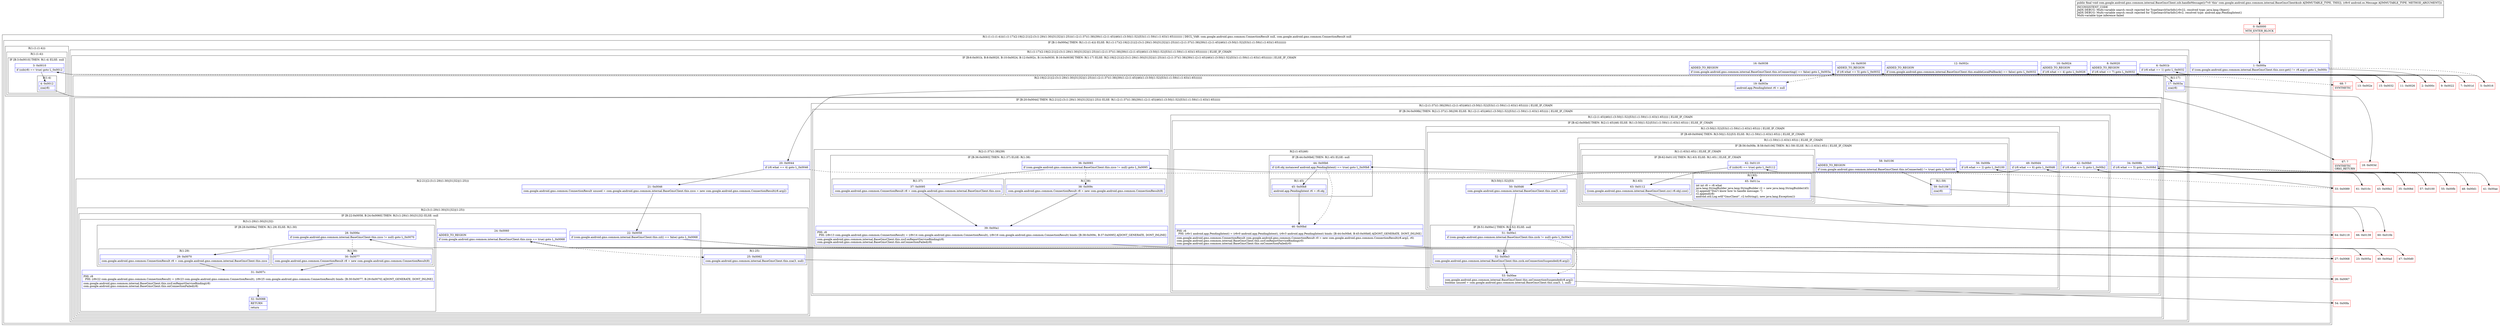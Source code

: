 digraph "CFG forcom.google.android.gms.common.internal.BaseGmsClient.zzb.handleMessage(Landroid\/os\/Message;)V" {
subgraph cluster_Region_1841438400 {
label = "R(1:(1:(1:(1:4)))(1:(1:17)(2:19|(2:21|(2:(3:(1:29)(1:30)|31|32)|(1:25)))(1:(2:(1:37)(1:38)|39)(1:(2:(1:45)|46)(1:(3:50|(1:52)|53)(1:(1:59)(1:(1:63)(1:65))))))))) | DECL_VAR: com.google.android.gms.common.ConnectionResult null, com.google.android.gms.common.ConnectionResult null\l";
node [shape=record,color=blue];
subgraph cluster_IfRegion_2110771232 {
label = "IF [B:1:0x000a] THEN: R(1:(1:(1:4))) ELSE: R(1:(1:17)(2:19|(2:21|(2:(3:(1:29)(1:30)|31|32)|(1:25)))(1:(2:(1:37)(1:38)|39)(1:(2:(1:45)|46)(1:(3:50|(1:52)|53)(1:(1:59)(1:(1:63)(1:65))))))))";
node [shape=record,color=blue];
Node_1 [shape=record,label="{1\:\ 0x000a|if (com.google.android.gms.common.internal.BaseGmsClient.this.zzcr.get() != r8.arg1) goto L_0x000c\l}"];
subgraph cluster_Region_7199868 {
label = "R(1:(1:(1:4)))";
node [shape=record,color=blue];
subgraph cluster_Region_1627283584 {
label = "R(1:(1:4))";
node [shape=record,color=blue];
subgraph cluster_IfRegion_490165825 {
label = "IF [B:3:0x0010] THEN: R(1:4) ELSE: null";
node [shape=record,color=blue];
Node_3 [shape=record,label="{3\:\ 0x0010|if (zzb(r8) == true) goto L_0x0012\l}"];
subgraph cluster_Region_519752471 {
label = "R(1:4)";
node [shape=record,color=blue];
Node_4 [shape=record,label="{4\:\ 0x0012|zza(r8)\l}"];
}
}
}
}
subgraph cluster_Region_1889168008 {
label = "R(1:(1:17)(2:19|(2:21|(2:(3:(1:29)(1:30)|31|32)|(1:25)))(1:(2:(1:37)(1:38)|39)(1:(2:(1:45)|46)(1:(3:50|(1:52)|53)(1:(1:59)(1:(1:63)(1:65)))))))) | ELSE_IF_CHAIN\l";
node [shape=record,color=blue];
subgraph cluster_IfRegion_1668546171 {
label = "IF [B:6:0x001b, B:8:0x0020, B:10:0x0024, B:12:0x002c, B:14:0x0030, B:16:0x0038] THEN: R(1:17) ELSE: R(2:19|(2:21|(2:(3:(1:29)(1:30)|31|32)|(1:25)))(1:(2:(1:37)(1:38)|39)(1:(2:(1:45)|46)(1:(3:50|(1:52)|53)(1:(1:59)(1:(1:63)(1:65))))))) | ELSE_IF_CHAIN\l";
node [shape=record,color=blue];
Node_6 [shape=record,label="{6\:\ 0x001b|if (r8.what == 1) goto L_0x0032\l}"];
Node_8 [shape=record,label="{8\:\ 0x0020|ADDED_TO_REGION\l|if (r8.what == 7) goto L_0x0032\l}"];
Node_10 [shape=record,label="{10\:\ 0x0024|ADDED_TO_REGION\l|if (r8.what == 4) goto L_0x0026\l}"];
Node_12 [shape=record,label="{12\:\ 0x002c|ADDED_TO_REGION\l|if (com.google.android.gms.common.internal.BaseGmsClient.this.enableLocalFallback() == false) goto L_0x0032\l}"];
Node_14 [shape=record,label="{14\:\ 0x0030|ADDED_TO_REGION\l|if (r8.what == 5) goto L_0x0032\l}"];
Node_16 [shape=record,label="{16\:\ 0x0038|ADDED_TO_REGION\l|if (com.google.android.gms.common.internal.BaseGmsClient.this.isConnecting() == false) goto L_0x003a\l}"];
subgraph cluster_Region_1146169610 {
label = "R(1:17)";
node [shape=record,color=blue];
Node_17 [shape=record,label="{17\:\ 0x003a|zza(r8)\l}"];
}
subgraph cluster_Region_1948083036 {
label = "R(2:19|(2:21|(2:(3:(1:29)(1:30)|31|32)|(1:25)))(1:(2:(1:37)(1:38)|39)(1:(2:(1:45)|46)(1:(3:50|(1:52)|53)(1:(1:59)(1:(1:63)(1:65)))))))";
node [shape=record,color=blue];
Node_19 [shape=record,label="{19\:\ 0x003e|android.app.PendingIntent r6 = null\l}"];
subgraph cluster_IfRegion_213639396 {
label = "IF [B:20:0x0044] THEN: R(2:21|(2:(3:(1:29)(1:30)|31|32)|(1:25))) ELSE: R(1:(2:(1:37)(1:38)|39)(1:(2:(1:45)|46)(1:(3:50|(1:52)|53)(1:(1:59)(1:(1:63)(1:65))))))";
node [shape=record,color=blue];
Node_20 [shape=record,label="{20\:\ 0x0044|if (r8.what == 4) goto L_0x0046\l}"];
subgraph cluster_Region_802559441 {
label = "R(2:21|(2:(3:(1:29)(1:30)|31|32)|(1:25)))";
node [shape=record,color=blue];
Node_21 [shape=record,label="{21\:\ 0x0046|com.google.android.gms.common.ConnectionResult unused = com.google.android.gms.common.internal.BaseGmsClient.this.zzco = new com.google.android.gms.common.ConnectionResult(r8.arg2)\l}"];
subgraph cluster_Region_1403696758 {
label = "R(2:(3:(1:29)(1:30)|31|32)|(1:25))";
node [shape=record,color=blue];
subgraph cluster_IfRegion_520014960 {
label = "IF [B:22:0x0058, B:24:0x0060] THEN: R(3:(1:29)(1:30)|31|32) ELSE: null";
node [shape=record,color=blue];
Node_22 [shape=record,label="{22\:\ 0x0058|if (com.google.android.gms.common.internal.BaseGmsClient.this.zzl() == false) goto L_0x0068\l}"];
Node_24 [shape=record,label="{24\:\ 0x0060|ADDED_TO_REGION\l|if (com.google.android.gms.common.internal.BaseGmsClient.this.zzcp == true) goto L_0x0068\l}"];
subgraph cluster_Region_1293001611 {
label = "R(3:(1:29)(1:30)|31|32)";
node [shape=record,color=blue];
subgraph cluster_IfRegion_1391877989 {
label = "IF [B:28:0x006e] THEN: R(1:29) ELSE: R(1:30)";
node [shape=record,color=blue];
Node_28 [shape=record,label="{28\:\ 0x006e|if (com.google.android.gms.common.internal.BaseGmsClient.this.zzco != null) goto L_0x0070\l}"];
subgraph cluster_Region_1864269866 {
label = "R(1:29)";
node [shape=record,color=blue];
Node_29 [shape=record,label="{29\:\ 0x0070|com.google.android.gms.common.ConnectionResult r8 = com.google.android.gms.common.internal.BaseGmsClient.this.zzco\l}"];
}
subgraph cluster_Region_4610383 {
label = "R(1:30)";
node [shape=record,color=blue];
Node_30 [shape=record,label="{30\:\ 0x0077|com.google.android.gms.common.ConnectionResult r8 = new com.google.android.gms.common.ConnectionResult(8)\l}"];
}
}
Node_31 [shape=record,label="{31\:\ 0x007c|PHI: r8 \l  PHI: (r8v22 com.google.android.gms.common.ConnectionResult) = (r8v23 com.google.android.gms.common.ConnectionResult), (r8v25 com.google.android.gms.common.ConnectionResult) binds: [B:30:0x0077, B:29:0x0070] A[DONT_GENERATE, DONT_INLINE]\l|com.google.android.gms.common.internal.BaseGmsClient.this.zzcf.onReportServiceBinding(r8)\lcom.google.android.gms.common.internal.BaseGmsClient.this.onConnectionFailed(r8)\l}"];
Node_32 [shape=record,label="{32\:\ 0x0088|RETURN\l|return\l}"];
}
}
subgraph cluster_Region_1416186443 {
label = "R(1:25)";
node [shape=record,color=blue];
Node_25 [shape=record,label="{25\:\ 0x0062|com.google.android.gms.common.internal.BaseGmsClient.this.zza(3, null)\l}"];
}
}
}
subgraph cluster_Region_1016889850 {
label = "R(1:(2:(1:37)(1:38)|39)(1:(2:(1:45)|46)(1:(3:50|(1:52)|53)(1:(1:59)(1:(1:63)(1:65)))))) | ELSE_IF_CHAIN\l";
node [shape=record,color=blue];
subgraph cluster_IfRegion_2094096409 {
label = "IF [B:34:0x008b] THEN: R(2:(1:37)(1:38)|39) ELSE: R(1:(2:(1:45)|46)(1:(3:50|(1:52)|53)(1:(1:59)(1:(1:63)(1:65))))) | ELSE_IF_CHAIN\l";
node [shape=record,color=blue];
Node_34 [shape=record,label="{34\:\ 0x008b|if (r8.what == 5) goto L_0x008d\l}"];
subgraph cluster_Region_473695633 {
label = "R(2:(1:37)(1:38)|39)";
node [shape=record,color=blue];
subgraph cluster_IfRegion_43593551 {
label = "IF [B:36:0x0093] THEN: R(1:37) ELSE: R(1:38)";
node [shape=record,color=blue];
Node_36 [shape=record,label="{36\:\ 0x0093|if (com.google.android.gms.common.internal.BaseGmsClient.this.zzco != null) goto L_0x0095\l}"];
subgraph cluster_Region_53944256 {
label = "R(1:37)";
node [shape=record,color=blue];
Node_37 [shape=record,label="{37\:\ 0x0095|com.google.android.gms.common.ConnectionResult r8 = com.google.android.gms.common.internal.BaseGmsClient.this.zzco\l}"];
}
subgraph cluster_Region_1335851228 {
label = "R(1:38)";
node [shape=record,color=blue];
Node_38 [shape=record,label="{38\:\ 0x009c|com.google.android.gms.common.ConnectionResult r8 = new com.google.android.gms.common.ConnectionResult(8)\l}"];
}
}
Node_39 [shape=record,label="{39\:\ 0x00a1|PHI: r8 \l  PHI: (r8v13 com.google.android.gms.common.ConnectionResult) = (r8v14 com.google.android.gms.common.ConnectionResult), (r8v16 com.google.android.gms.common.ConnectionResult) binds: [B:38:0x009c, B:37:0x0095] A[DONT_GENERATE, DONT_INLINE]\l|com.google.android.gms.common.internal.BaseGmsClient.this.zzcf.onReportServiceBinding(r8)\lcom.google.android.gms.common.internal.BaseGmsClient.this.onConnectionFailed(r8)\l}"];
}
subgraph cluster_Region_1515388343 {
label = "R(1:(2:(1:45)|46)(1:(3:50|(1:52)|53)(1:(1:59)(1:(1:63)(1:65))))) | ELSE_IF_CHAIN\l";
node [shape=record,color=blue];
subgraph cluster_IfRegion_771006284 {
label = "IF [B:42:0x00b0] THEN: R(2:(1:45)|46) ELSE: R(1:(3:50|(1:52)|53)(1:(1:59)(1:(1:63)(1:65)))) | ELSE_IF_CHAIN\l";
node [shape=record,color=blue];
Node_42 [shape=record,label="{42\:\ 0x00b0|if (r8.what == 3) goto L_0x00b2\l}"];
subgraph cluster_Region_554978509 {
label = "R(2:(1:45)|46)";
node [shape=record,color=blue];
subgraph cluster_IfRegion_1360533486 {
label = "IF [B:44:0x00b6] THEN: R(1:45) ELSE: null";
node [shape=record,color=blue];
Node_44 [shape=record,label="{44\:\ 0x00b6|if ((r8.obj instanceof android.app.PendingIntent) == true) goto L_0x00b8\l}"];
subgraph cluster_Region_1970745973 {
label = "R(1:45)";
node [shape=record,color=blue];
Node_45 [shape=record,label="{45\:\ 0x00b8|android.app.PendingIntent r6 = r8.obj\l}"];
}
}
Node_46 [shape=record,label="{46\:\ 0x00bd|PHI: r6 \l  PHI: (r6v1 android.app.PendingIntent) = (r6v0 android.app.PendingIntent), (r6v3 android.app.PendingIntent) binds: [B:44:0x00b6, B:45:0x00b8] A[DONT_GENERATE, DONT_INLINE]\l|com.google.android.gms.common.ConnectionResult com.google.android.gms.common.ConnectionResult r0 = new com.google.android.gms.common.ConnectionResult(r8.arg2, r6)\lcom.google.android.gms.common.internal.BaseGmsClient.this.zzcf.onReportServiceBinding(r0)\lcom.google.android.gms.common.internal.BaseGmsClient.this.onConnectionFailed(r0)\l}"];
}
subgraph cluster_Region_447785429 {
label = "R(1:(3:50|(1:52)|53)(1:(1:59)(1:(1:63)(1:65)))) | ELSE_IF_CHAIN\l";
node [shape=record,color=blue];
subgraph cluster_IfRegion_1463963761 {
label = "IF [B:49:0x00d4] THEN: R(3:50|(1:52)|53) ELSE: R(1:(1:59)(1:(1:63)(1:65))) | ELSE_IF_CHAIN\l";
node [shape=record,color=blue];
Node_49 [shape=record,label="{49\:\ 0x00d4|if (r8.what == 6) goto L_0x00d6\l}"];
subgraph cluster_Region_1581624106 {
label = "R(3:50|(1:52)|53)";
node [shape=record,color=blue];
Node_50 [shape=record,label="{50\:\ 0x00d6|com.google.android.gms.common.internal.BaseGmsClient.this.zza(5, null)\l}"];
subgraph cluster_IfRegion_1332961387 {
label = "IF [B:51:0x00e1] THEN: R(1:52) ELSE: null";
node [shape=record,color=blue];
Node_51 [shape=record,label="{51\:\ 0x00e1|if (com.google.android.gms.common.internal.BaseGmsClient.this.zzck != null) goto L_0x00e3\l}"];
subgraph cluster_Region_1343391313 {
label = "R(1:52)";
node [shape=record,color=blue];
Node_52 [shape=record,label="{52\:\ 0x00e3|com.google.android.gms.common.internal.BaseGmsClient.this.zzck.onConnectionSuspended(r8.arg2)\l}"];
}
}
Node_53 [shape=record,label="{53\:\ 0x00ee|com.google.android.gms.common.internal.BaseGmsClient.this.onConnectionSuspended(r8.arg2)\lboolean unused = com.google.android.gms.common.internal.BaseGmsClient.this.zza(5, 1, null)\l}"];
}
subgraph cluster_Region_362190330 {
label = "R(1:(1:59)(1:(1:63)(1:65))) | ELSE_IF_CHAIN\l";
node [shape=record,color=blue];
subgraph cluster_IfRegion_1727623321 {
label = "IF [B:56:0x00fe, B:58:0x0106] THEN: R(1:59) ELSE: R(1:(1:63)(1:65)) | ELSE_IF_CHAIN\l";
node [shape=record,color=blue];
Node_56 [shape=record,label="{56\:\ 0x00fe|if (r8.what == 2) goto L_0x0100\l}"];
Node_58 [shape=record,label="{58\:\ 0x0106|ADDED_TO_REGION\l|if (com.google.android.gms.common.internal.BaseGmsClient.this.isConnected() != true) goto L_0x0108\l}"];
subgraph cluster_Region_853357589 {
label = "R(1:59)";
node [shape=record,color=blue];
Node_59 [shape=record,label="{59\:\ 0x0108|zza(r8)\l}"];
}
subgraph cluster_Region_1983454225 {
label = "R(1:(1:63)(1:65)) | ELSE_IF_CHAIN\l";
node [shape=record,color=blue];
subgraph cluster_IfRegion_1470201449 {
label = "IF [B:62:0x0110] THEN: R(1:63) ELSE: R(1:65) | ELSE_IF_CHAIN\l";
node [shape=record,color=blue];
Node_62 [shape=record,label="{62\:\ 0x0110|if (zzb(r8) == true) goto L_0x0112\l}"];
subgraph cluster_Region_2054271420 {
label = "R(1:63)";
node [shape=record,color=blue];
Node_63 [shape=record,label="{63\:\ 0x0112|((com.google.android.gms.common.internal.BaseGmsClient.zzc) r8.obj).zzo()\l}"];
}
subgraph cluster_Region_1351083539 {
label = "R(1:65)";
node [shape=record,color=blue];
Node_65 [shape=record,label="{65\:\ 0x011a|int int r8 = r8.what\ljava.lang.StringBuilder java.lang.StringBuilder r2 = new java.lang.StringBuilder(45)\lr2.append(\"Don't know how to handle message: \")\lr2.append(r8)\landroid.util.Log.wtf(\"GmsClient\", r2.toString(), new java.lang.Exception())\l}"];
}
}
}
}
}
}
}
}
}
}
}
}
}
}
}
}
}
Node_0 [shape=record,color=red,label="{0\:\ 0x0000|MTH_ENTER_BLOCK\l}"];
Node_2 [shape=record,color=red,label="{2\:\ 0x000c}"];
Node_5 [shape=record,color=red,label="{5\:\ 0x0016}"];
Node_7 [shape=record,color=red,label="{7\:\ 0x001d}"];
Node_9 [shape=record,color=red,label="{9\:\ 0x0022}"];
Node_11 [shape=record,color=red,label="{11\:\ 0x0026}"];
Node_13 [shape=record,color=red,label="{13\:\ 0x002e}"];
Node_15 [shape=record,color=red,label="{15\:\ 0x0032}"];
Node_18 [shape=record,color=red,label="{18\:\ 0x003d}"];
Node_23 [shape=record,color=red,label="{23\:\ 0x005a}"];
Node_26 [shape=record,color=red,label="{26\:\ 0x0067}"];
Node_27 [shape=record,color=red,label="{27\:\ 0x0068}"];
Node_33 [shape=record,color=red,label="{33\:\ 0x0089}"];
Node_35 [shape=record,color=red,label="{35\:\ 0x008d}"];
Node_40 [shape=record,color=red,label="{40\:\ 0x00ad}"];
Node_41 [shape=record,color=red,label="{41\:\ 0x00ae}"];
Node_43 [shape=record,color=red,label="{43\:\ 0x00b2}"];
Node_47 [shape=record,color=red,label="{47\:\ 0x00d0}"];
Node_48 [shape=record,color=red,label="{48\:\ 0x00d1}"];
Node_54 [shape=record,color=red,label="{54\:\ 0x00fa}"];
Node_55 [shape=record,color=red,label="{55\:\ 0x00fb}"];
Node_57 [shape=record,color=red,label="{57\:\ 0x0100}"];
Node_60 [shape=record,color=red,label="{60\:\ 0x010b}"];
Node_61 [shape=record,color=red,label="{61\:\ 0x010c}"];
Node_64 [shape=record,color=red,label="{64\:\ 0x0119}"];
Node_66 [shape=record,color=red,label="{66\:\ 0x0139}"];
Node_67 [shape=record,color=red,label="{67\:\ ?|SYNTHETIC\lORIG_RETURN\l}"];
Node_68 [shape=record,color=red,label="{68\:\ ?|SYNTHETIC\l}"];
MethodNode[shape=record,label="{public final void com.google.android.gms.common.internal.BaseGmsClient.zzb.handleMessage((r7v0 'this' com.google.android.gms.common.internal.BaseGmsClient$zzb A[IMMUTABLE_TYPE, THIS]), (r8v0 android.os.Message A[IMMUTABLE_TYPE, METHOD_ARGUMENT]))  | INCONSISTENT_CODE\lJADX DEBUG: Multi\-variable search result rejected for TypeSearchVarInfo\{r0v22, resolved type: java.lang.Object\}\lJADX DEBUG: Multi\-variable search result rejected for TypeSearchVarInfo\{r6v2, resolved type: android.app.PendingIntent\}\lMulti\-variable type inference failed\l}"];
MethodNode -> Node_0;
Node_1 -> Node_2;
Node_1 -> Node_5[style=dashed];
Node_3 -> Node_4;
Node_3 -> Node_68[style=dashed];
Node_4 -> Node_67;
Node_6 -> Node_7[style=dashed];
Node_6 -> Node_15;
Node_8 -> Node_9[style=dashed];
Node_8 -> Node_15;
Node_10 -> Node_11;
Node_10 -> Node_13[style=dashed];
Node_12 -> Node_13[style=dashed];
Node_12 -> Node_15;
Node_14 -> Node_15;
Node_14 -> Node_19[style=dashed];
Node_16 -> Node_17;
Node_16 -> Node_19[style=dashed];
Node_17 -> Node_18;
Node_19 -> Node_20;
Node_20 -> Node_21;
Node_20 -> Node_33[style=dashed];
Node_21 -> Node_22;
Node_22 -> Node_23[style=dashed];
Node_22 -> Node_27;
Node_24 -> Node_25[style=dashed];
Node_24 -> Node_27;
Node_28 -> Node_29;
Node_28 -> Node_30[style=dashed];
Node_29 -> Node_31;
Node_30 -> Node_31;
Node_31 -> Node_32;
Node_25 -> Node_26;
Node_34 -> Node_35;
Node_34 -> Node_41[style=dashed];
Node_36 -> Node_37;
Node_36 -> Node_38[style=dashed];
Node_37 -> Node_39;
Node_38 -> Node_39;
Node_39 -> Node_40;
Node_42 -> Node_43;
Node_42 -> Node_48[style=dashed];
Node_44 -> Node_45;
Node_44 -> Node_46[style=dashed];
Node_45 -> Node_46;
Node_46 -> Node_47;
Node_49 -> Node_50;
Node_49 -> Node_55[style=dashed];
Node_50 -> Node_51;
Node_51 -> Node_52;
Node_51 -> Node_53[style=dashed];
Node_52 -> Node_53;
Node_53 -> Node_54;
Node_56 -> Node_57;
Node_56 -> Node_61[style=dashed];
Node_58 -> Node_59;
Node_58 -> Node_61[style=dashed];
Node_59 -> Node_60;
Node_62 -> Node_63;
Node_62 -> Node_65[style=dashed];
Node_63 -> Node_64;
Node_65 -> Node_66;
Node_0 -> Node_1;
Node_2 -> Node_3;
Node_5 -> Node_6;
Node_7 -> Node_8;
Node_9 -> Node_10;
Node_11 -> Node_12;
Node_13 -> Node_14;
Node_15 -> Node_16;
Node_23 -> Node_24;
Node_27 -> Node_28;
Node_33 -> Node_34;
Node_35 -> Node_36;
Node_41 -> Node_42;
Node_43 -> Node_44;
Node_48 -> Node_49;
Node_55 -> Node_56;
Node_57 -> Node_58;
Node_61 -> Node_62;
}

